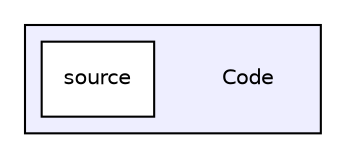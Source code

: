 digraph "Code" {
  compound=true
  node [ fontsize="10", fontname="Helvetica"];
  edge [ labelfontsize="10", labelfontname="Helvetica"];
  subgraph clusterdir_23fdee2f6995db16c755697cdf620cf4 {
    graph [ bgcolor="#eeeeff", pencolor="black", label="" URL="dir_23fdee2f6995db16c755697cdf620cf4.html"];
    dir_23fdee2f6995db16c755697cdf620cf4 [shape=plaintext label="Code"];
    dir_e9403cb4a69fc91b2078ea11da0702a1 [shape=box label="source" color="black" fillcolor="white" style="filled" URL="dir_e9403cb4a69fc91b2078ea11da0702a1.html"];
  }
}
